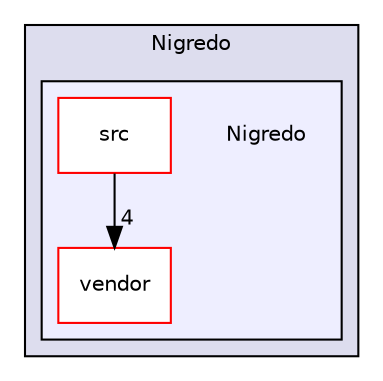 digraph "C:/Dev/Nigredo/Nigredo" {
  compound=true
  node [ fontsize="10", fontname="Helvetica"];
  edge [ labelfontsize="10", labelfontname="Helvetica"];
  subgraph clusterdir_0c2f4203b3134f33efd6b4e7be129900 {
    graph [ bgcolor="#ddddee", pencolor="black", label="Nigredo" fontname="Helvetica", fontsize="10", URL="dir_0c2f4203b3134f33efd6b4e7be129900.html"]
  subgraph clusterdir_f606475c4e863e349810eeb869d3e9a1 {
    graph [ bgcolor="#eeeeff", pencolor="black", label="" URL="dir_f606475c4e863e349810eeb869d3e9a1.html"];
    dir_f606475c4e863e349810eeb869d3e9a1 [shape=plaintext label="Nigredo"];
    dir_998a9a76105a9cbc537617c97da31299 [shape=box label="src" color="red" fillcolor="white" style="filled" URL="dir_998a9a76105a9cbc537617c97da31299.html"];
    dir_a2293ca973fdf85797fce1bc1299a366 [shape=box label="vendor" color="red" fillcolor="white" style="filled" URL="dir_a2293ca973fdf85797fce1bc1299a366.html"];
  }
  }
  dir_998a9a76105a9cbc537617c97da31299->dir_a2293ca973fdf85797fce1bc1299a366 [headlabel="4", labeldistance=1.5 headhref="dir_000005_000007.html"];
}
